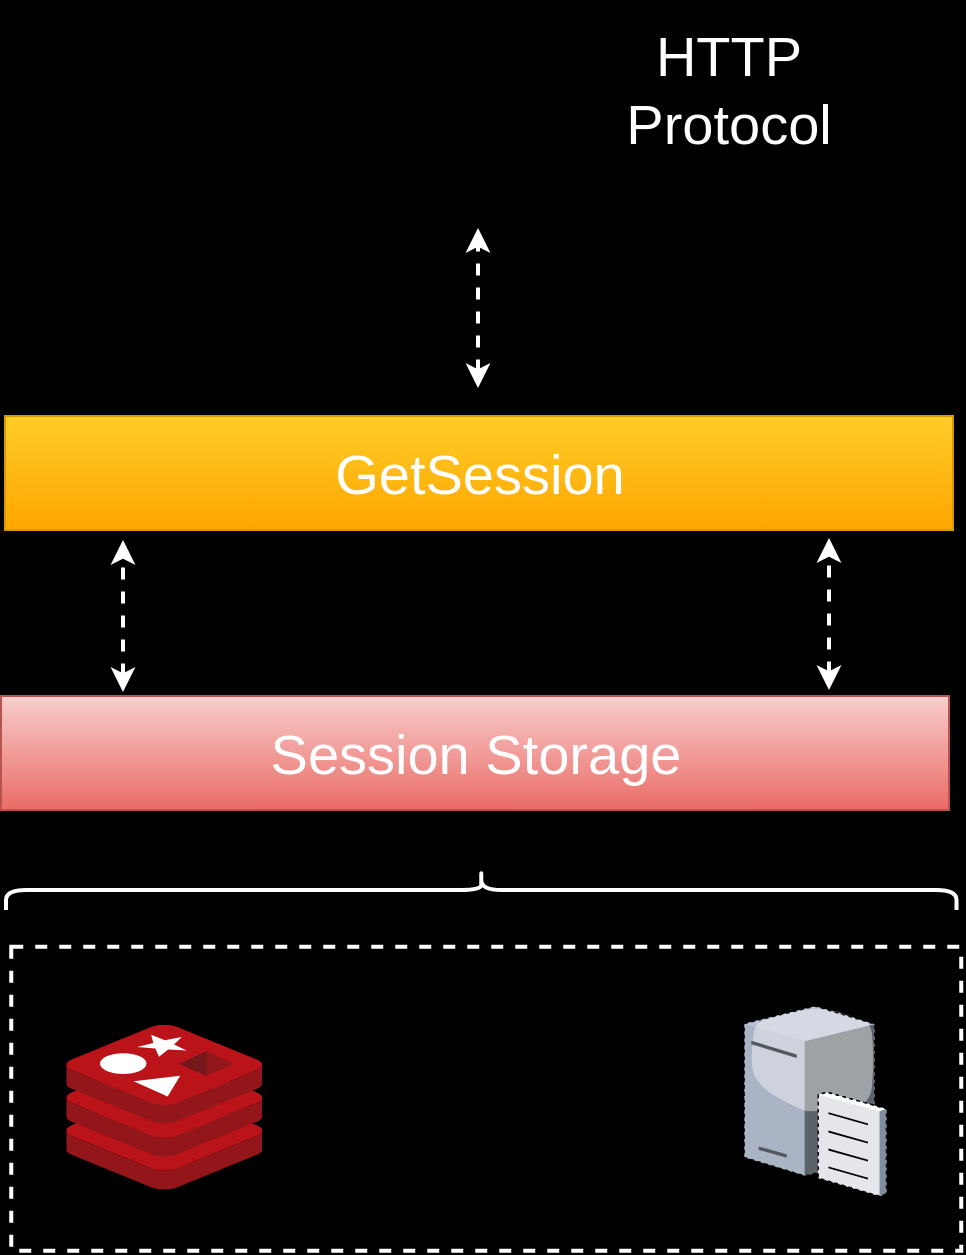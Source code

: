 <mxfile version="16.1.0" type="github">
  <diagram id="RKPo9eu7R3PYrvOxXZRM" name="第 1 页">
    <mxGraphModel dx="1142" dy="797" grid="0" gridSize="10" guides="1" tooltips="1" connect="1" arrows="1" fold="1" page="1" pageScale="1" pageWidth="1169" pageHeight="1654" background="#000000" math="0" shadow="0">
      <root>
        <mxCell id="0" />
        <mxCell id="1" parent="0" />
        <mxCell id="zutYpS8A4svd89-9OvDN-5" value="" style="group" vertex="1" connectable="0" parent="1">
          <mxGeometry x="354.5" y="355" width="476" height="197" as="geometry" />
        </mxCell>
        <mxCell id="zutYpS8A4svd89-9OvDN-1" value="&lt;font style=&quot;font-size: 28px&quot; color=&quot;#ffffff&quot;&gt;GetSession&lt;/font&gt;" style="rounded=0;whiteSpace=wrap;html=1;fillColor=#ffcd28;strokeColor=#d79b00;gradientColor=#ffa500;" vertex="1" parent="zutYpS8A4svd89-9OvDN-5">
          <mxGeometry x="2" width="474" height="57" as="geometry" />
        </mxCell>
        <mxCell id="zutYpS8A4svd89-9OvDN-2" value="&lt;font style=&quot;font-size: 28px&quot; color=&quot;#ffffff&quot;&gt;Session Storage&lt;/font&gt;" style="rounded=0;whiteSpace=wrap;html=1;fillColor=#f8cecc;strokeColor=#b85450;gradientColor=#ea6b66;" vertex="1" parent="zutYpS8A4svd89-9OvDN-5">
          <mxGeometry y="140" width="474" height="57" as="geometry" />
        </mxCell>
        <mxCell id="zutYpS8A4svd89-9OvDN-3" value="" style="endArrow=classic;startArrow=classic;html=1;rounded=0;fontSize=28;fontColor=#FFFFFF;strokeWidth=2;strokeColor=#FFFFFF;dashed=1;" edge="1" parent="zutYpS8A4svd89-9OvDN-5">
          <mxGeometry width="50" height="50" relative="1" as="geometry">
            <mxPoint x="61" y="138" as="sourcePoint" />
            <mxPoint x="61" y="62" as="targetPoint" />
          </mxGeometry>
        </mxCell>
        <mxCell id="zutYpS8A4svd89-9OvDN-4" value="" style="endArrow=classic;startArrow=classic;html=1;rounded=0;fontSize=28;fontColor=#FFFFFF;strokeWidth=2;strokeColor=#FFFFFF;dashed=1;" edge="1" parent="zutYpS8A4svd89-9OvDN-5">
          <mxGeometry width="50" height="50" relative="1" as="geometry">
            <mxPoint x="414" y="137" as="sourcePoint" />
            <mxPoint x="414" y="61" as="targetPoint" />
          </mxGeometry>
        </mxCell>
        <mxCell id="zutYpS8A4svd89-9OvDN-6" value="" style="shape=image;html=1;verticalAlign=top;verticalLabelPosition=bottom;labelBackgroundColor=#ffffff;imageAspect=0;aspect=fixed;image=https://cdn2.iconfinder.com/data/icons/social-media-2189/48/17-Google_chrome-128.png;fontSize=28;fontColor=#FFFFFF;" vertex="1" parent="1">
          <mxGeometry x="542" y="147" width="102" height="102" as="geometry" />
        </mxCell>
        <mxCell id="zutYpS8A4svd89-9OvDN-7" value="" style="endArrow=classic;startArrow=classic;html=1;rounded=0;dashed=1;fontSize=28;fontColor=#FFFFFF;strokeColor=#FFFFFF;strokeWidth=2;" edge="1" parent="1">
          <mxGeometry width="50" height="50" relative="1" as="geometry">
            <mxPoint x="593" y="341" as="sourcePoint" />
            <mxPoint x="593" y="261" as="targetPoint" />
          </mxGeometry>
        </mxCell>
        <mxCell id="zutYpS8A4svd89-9OvDN-18" value="" style="group" vertex="1" connectable="0" parent="1">
          <mxGeometry x="357.005" y="582.005" width="477.625" height="190.375" as="geometry" />
        </mxCell>
        <mxCell id="zutYpS8A4svd89-9OvDN-15" value="" style="shape=curlyBracket;whiteSpace=wrap;html=1;rounded=1;fontSize=28;fontColor=#FFFFFF;strokeColor=#FFFFFF;strokeWidth=2;fillColor=#000000;rotation=90;" vertex="1" parent="zutYpS8A4svd89-9OvDN-18">
          <mxGeometry x="227.625" y="-227.625" width="20" height="475.25" as="geometry" />
        </mxCell>
        <mxCell id="zutYpS8A4svd89-9OvDN-16" value="" style="group" vertex="1" connectable="0" parent="zutYpS8A4svd89-9OvDN-18">
          <mxGeometry x="2.625" y="38.375" width="475" height="152" as="geometry" />
        </mxCell>
        <mxCell id="zutYpS8A4svd89-9OvDN-8" value="" style="rounded=0;whiteSpace=wrap;html=1;fontSize=28;fontColor=#FFFFFF;dashed=1;strokeColor=#FFFFFF;fillColor=#000000;strokeWidth=2;" vertex="1" parent="zutYpS8A4svd89-9OvDN-16">
          <mxGeometry width="475" height="152" as="geometry" />
        </mxCell>
        <mxCell id="zutYpS8A4svd89-9OvDN-9" value="" style="sketch=0;aspect=fixed;html=1;points=[];align=center;image;fontSize=12;image=img/lib/mscae/Cache_Redis_Product.svg;dashed=1;fontColor=#FFFFFF;strokeColor=#FFFFFF;strokeWidth=2;fillColor=#000000;" vertex="1" parent="zutYpS8A4svd89-9OvDN-16">
          <mxGeometry x="27.5" y="39" width="98" height="82.32" as="geometry" />
        </mxCell>
        <mxCell id="zutYpS8A4svd89-9OvDN-13" value="" style="shape=image;html=1;verticalAlign=top;verticalLabelPosition=bottom;labelBackgroundColor=#ffffff;imageAspect=0;aspect=fixed;image=https://cdn4.iconfinder.com/data/icons/computer-hardware/128/RAM.png;dashed=1;fontSize=28;fontColor=#FFFFFF;strokeColor=#FFFFFF;strokeWidth=2;fillColor=#000000;" vertex="1" parent="zutYpS8A4svd89-9OvDN-16">
          <mxGeometry x="192.5" y="19.58" width="112.84" height="112.84" as="geometry" />
        </mxCell>
        <mxCell id="zutYpS8A4svd89-9OvDN-14" value="" style="verticalLabelPosition=bottom;sketch=0;aspect=fixed;html=1;verticalAlign=top;strokeColor=none;align=center;outlineConnect=0;shape=mxgraph.citrix.file_server;dashed=1;fontSize=28;fontColor=#FFFFFF;fillColor=#000000;" vertex="1" parent="zutYpS8A4svd89-9OvDN-16">
          <mxGeometry x="366.5" y="27.5" width="71" height="97" as="geometry" />
        </mxCell>
        <mxCell id="zutYpS8A4svd89-9OvDN-19" value="HTTP&lt;br&gt;Protocol" style="text;html=1;align=center;verticalAlign=middle;resizable=0;points=[];autosize=1;strokeColor=none;fillColor=none;fontSize=28;fontColor=#FFFFFF;" vertex="1" parent="1">
          <mxGeometry x="661" y="156" width="113" height="72" as="geometry" />
        </mxCell>
      </root>
    </mxGraphModel>
  </diagram>
</mxfile>
